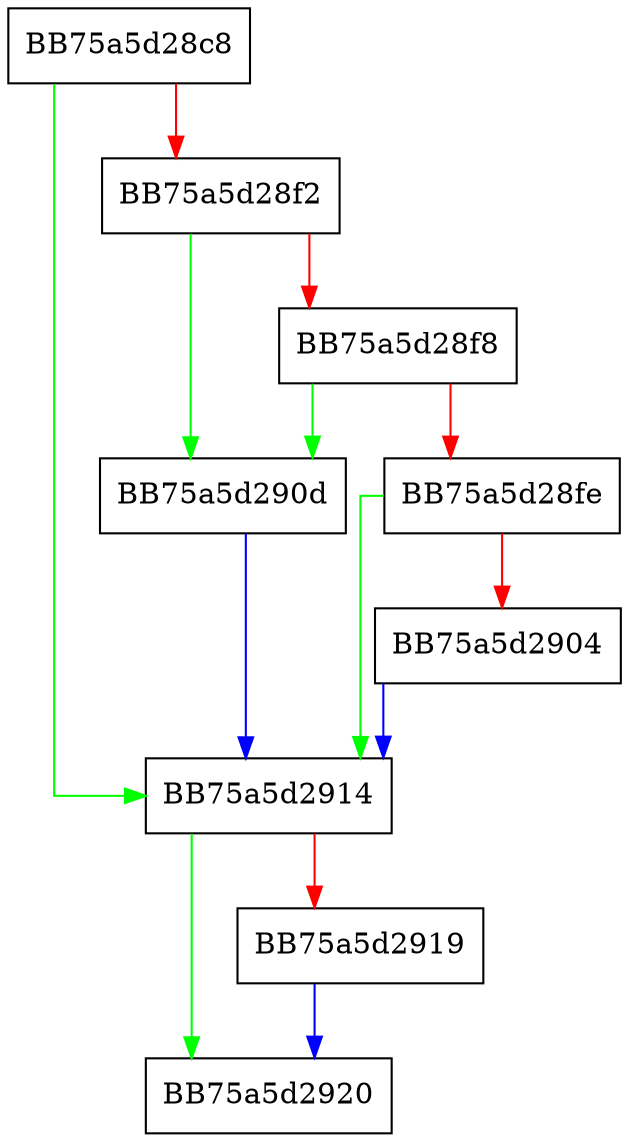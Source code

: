 digraph ReadShortExtent {
  node [shape="box"];
  graph [splines=ortho];
  BB75a5d28c8 -> BB75a5d2914 [color="green"];
  BB75a5d28c8 -> BB75a5d28f2 [color="red"];
  BB75a5d28f2 -> BB75a5d290d [color="green"];
  BB75a5d28f2 -> BB75a5d28f8 [color="red"];
  BB75a5d28f8 -> BB75a5d290d [color="green"];
  BB75a5d28f8 -> BB75a5d28fe [color="red"];
  BB75a5d28fe -> BB75a5d2914 [color="green"];
  BB75a5d28fe -> BB75a5d2904 [color="red"];
  BB75a5d2904 -> BB75a5d2914 [color="blue"];
  BB75a5d290d -> BB75a5d2914 [color="blue"];
  BB75a5d2914 -> BB75a5d2920 [color="green"];
  BB75a5d2914 -> BB75a5d2919 [color="red"];
  BB75a5d2919 -> BB75a5d2920 [color="blue"];
}